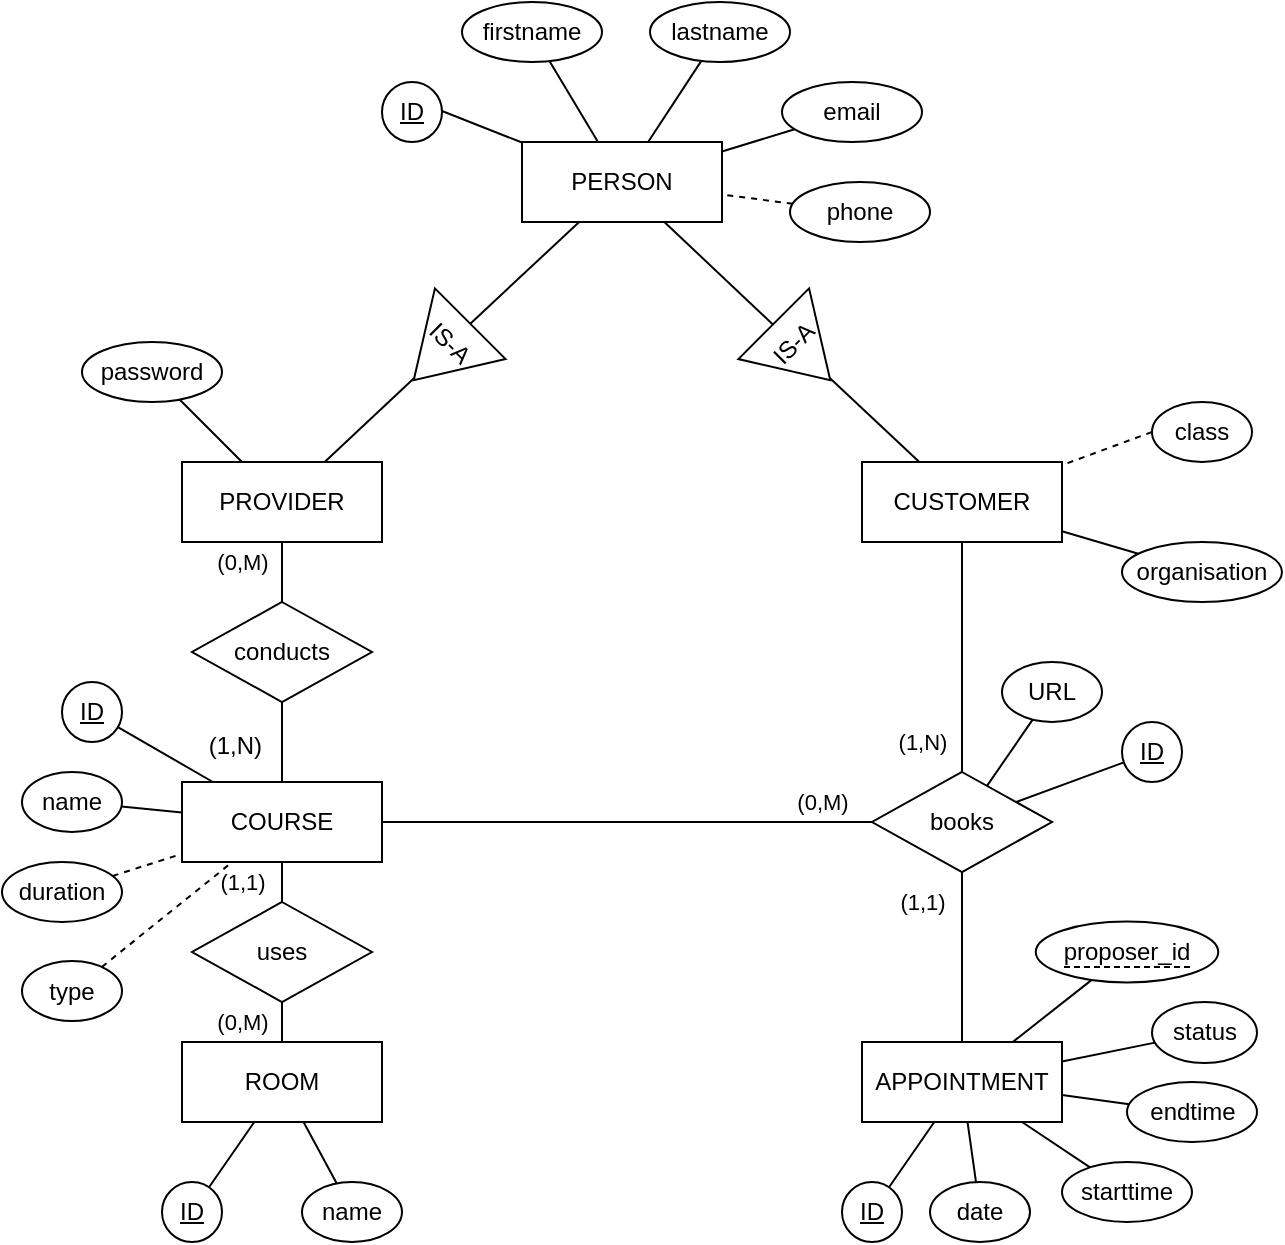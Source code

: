 <mxfile version="14.5.10" type="device"><diagram id="R2lEEEUBdFMjLlhIrx00" name="Page-1"><mxGraphModel dx="981" dy="531" grid="1" gridSize="10" guides="1" tooltips="1" connect="1" arrows="1" fold="1" page="1" pageScale="1" pageWidth="827" pageHeight="1169" math="0" shadow="0" extFonts="Permanent Marker^https://fonts.googleapis.com/css?family=Permanent+Marker"><root><mxCell id="0"/><mxCell id="1" parent="0"/><mxCell id="c_YE4afDUa2OQic-YT3w-17" style="rounded=0;orthogonalLoop=1;jettySize=auto;html=1;entryX=0;entryY=0.5;entryDx=0;entryDy=0;endArrow=none;endFill=0;" parent="1" source="c_YE4afDUa2OQic-YT3w-5" target="c_YE4afDUa2OQic-YT3w-12" edge="1"><mxGeometry relative="1" as="geometry"/></mxCell><mxCell id="c_YE4afDUa2OQic-YT3w-18" style="edgeStyle=none;rounded=0;orthogonalLoop=1;jettySize=auto;html=1;endArrow=none;endFill=0;" parent="1" source="c_YE4afDUa2OQic-YT3w-5" target="c_YE4afDUa2OQic-YT3w-13" edge="1"><mxGeometry relative="1" as="geometry"/></mxCell><mxCell id="c_YE4afDUa2OQic-YT3w-44" style="edgeStyle=none;rounded=0;orthogonalLoop=1;jettySize=auto;html=1;entryX=0;entryY=0;entryDx=0;entryDy=0;endArrow=none;endFill=0;" parent="1" source="c_YE4afDUa2OQic-YT3w-5" target="c_YE4afDUa2OQic-YT3w-37" edge="1"><mxGeometry relative="1" as="geometry"/></mxCell><mxCell id="c_YE4afDUa2OQic-YT3w-5" value="PERSON" style="whiteSpace=wrap;html=1;align=center;" parent="1" vertex="1"><mxGeometry x="350" y="160" width="100" height="40" as="geometry"/></mxCell><mxCell id="c_YE4afDUa2OQic-YT3w-6" value="PROVIDER" style="whiteSpace=wrap;html=1;align=center;" parent="1" vertex="1"><mxGeometry x="180" y="320" width="100" height="40" as="geometry"/></mxCell><mxCell id="c_YE4afDUa2OQic-YT3w-7" value="CUSTOMER" style="whiteSpace=wrap;html=1;align=center;" parent="1" vertex="1"><mxGeometry x="520" y="320" width="100" height="40" as="geometry"/></mxCell><mxCell id="c_YE4afDUa2OQic-YT3w-8" value="COURSE" style="whiteSpace=wrap;html=1;align=center;" parent="1" vertex="1"><mxGeometry x="180" y="480" width="100" height="40" as="geometry"/></mxCell><mxCell id="c_YE4afDUa2OQic-YT3w-9" value="APPOINTMENT" style="whiteSpace=wrap;html=1;align=center;" parent="1" vertex="1"><mxGeometry x="520" y="610" width="100" height="40" as="geometry"/></mxCell><mxCell id="c_YE4afDUa2OQic-YT3w-10" value="ROOM" style="whiteSpace=wrap;html=1;align=center;" parent="1" vertex="1"><mxGeometry x="180" y="610" width="100" height="40" as="geometry"/></mxCell><mxCell id="c_YE4afDUa2OQic-YT3w-20" style="edgeStyle=none;rounded=0;orthogonalLoop=1;jettySize=auto;html=1;endArrow=none;endFill=0;" parent="1" source="c_YE4afDUa2OQic-YT3w-12" target="c_YE4afDUa2OQic-YT3w-6" edge="1"><mxGeometry relative="1" as="geometry"/></mxCell><mxCell id="c_YE4afDUa2OQic-YT3w-12" value="IS-A" style="triangle;whiteSpace=wrap;html=1;rotation=135;horizontal=0;verticalAlign=top;" parent="1" vertex="1"><mxGeometry x="290" y="240" width="40" height="50" as="geometry"/></mxCell><mxCell id="c_YE4afDUa2OQic-YT3w-21" style="edgeStyle=none;rounded=0;orthogonalLoop=1;jettySize=auto;html=1;endArrow=none;endFill=0;" parent="1" source="c_YE4afDUa2OQic-YT3w-13" target="c_YE4afDUa2OQic-YT3w-7" edge="1"><mxGeometry relative="1" as="geometry"/></mxCell><mxCell id="c_YE4afDUa2OQic-YT3w-13" value="IS-A" style="triangle;whiteSpace=wrap;html=1;rotation=45;horizontal=0;verticalAlign=top;" parent="1" vertex="1"><mxGeometry x="470" y="240" width="40" height="50" as="geometry"/></mxCell><mxCell id="c_YE4afDUa2OQic-YT3w-28" value="(0,M)" style="edgeStyle=none;rounded=0;orthogonalLoop=1;jettySize=auto;html=1;exitX=0.5;exitY=0;exitDx=0;exitDy=0;entryX=0.5;entryY=1;entryDx=0;entryDy=0;endArrow=none;endFill=0;" parent="1" source="c_YE4afDUa2OQic-YT3w-23" target="c_YE4afDUa2OQic-YT3w-6" edge="1"><mxGeometry x="0.333" y="20" relative="1" as="geometry"><mxPoint as="offset"/></mxGeometry></mxCell><mxCell id="c_YE4afDUa2OQic-YT3w-23" value="conducts" style="shape=rhombus;perimeter=rhombusPerimeter;whiteSpace=wrap;html=1;align=center;" parent="1" vertex="1"><mxGeometry x="185" y="390" width="90" height="50" as="geometry"/></mxCell><mxCell id="c_YE4afDUa2OQic-YT3w-24" value="" style="endArrow=none;html=1;rounded=0;entryX=0.5;entryY=0;entryDx=0;entryDy=0;exitX=0.5;exitY=1;exitDx=0;exitDy=0;" parent="1" source="c_YE4afDUa2OQic-YT3w-23" target="c_YE4afDUa2OQic-YT3w-8" edge="1"><mxGeometry relative="1" as="geometry"><mxPoint x="340" y="390" as="sourcePoint"/><mxPoint x="500" y="390" as="targetPoint"/></mxGeometry></mxCell><mxCell id="c_YE4afDUa2OQic-YT3w-25" value="" style="resizable=0;html=1;align=left;verticalAlign=bottom;" parent="c_YE4afDUa2OQic-YT3w-24" connectable="0" vertex="1"><mxGeometry x="-1" relative="1" as="geometry"><mxPoint y="20" as="offset"/></mxGeometry></mxCell><mxCell id="c_YE4afDUa2OQic-YT3w-26" value="(1,N)" style="resizable=0;html=1;align=right;verticalAlign=bottom;" parent="c_YE4afDUa2OQic-YT3w-24" connectable="0" vertex="1"><mxGeometry x="1" relative="1" as="geometry"><mxPoint x="-10" y="-10" as="offset"/></mxGeometry></mxCell><mxCell id="c_YE4afDUa2OQic-YT3w-31" value="(1,1)" style="edgeStyle=none;rounded=0;orthogonalLoop=1;jettySize=auto;html=1;exitX=0.5;exitY=0;exitDx=0;exitDy=0;endArrow=none;endFill=0;" parent="1" source="c_YE4afDUa2OQic-YT3w-29" target="c_YE4afDUa2OQic-YT3w-8" edge="1"><mxGeometry y="20" relative="1" as="geometry"><mxPoint as="offset"/></mxGeometry></mxCell><mxCell id="c_YE4afDUa2OQic-YT3w-32" value="(0,M)" style="edgeStyle=none;rounded=0;orthogonalLoop=1;jettySize=auto;html=1;exitX=0.5;exitY=1;exitDx=0;exitDy=0;endArrow=none;endFill=0;" parent="1" source="c_YE4afDUa2OQic-YT3w-29" target="c_YE4afDUa2OQic-YT3w-10" edge="1"><mxGeometry y="-20" relative="1" as="geometry"><mxPoint as="offset"/></mxGeometry></mxCell><mxCell id="c_YE4afDUa2OQic-YT3w-29" value="uses" style="shape=rhombus;perimeter=rhombusPerimeter;whiteSpace=wrap;html=1;align=center;" parent="1" vertex="1"><mxGeometry x="185" y="540" width="90" height="50" as="geometry"/></mxCell><mxCell id="c_YE4afDUa2OQic-YT3w-34" value="(1,N)" style="edgeStyle=none;rounded=0;orthogonalLoop=1;jettySize=auto;html=1;exitX=0.5;exitY=0;exitDx=0;exitDy=0;endArrow=none;endFill=0;" parent="1" source="c_YE4afDUa2OQic-YT3w-33" target="c_YE4afDUa2OQic-YT3w-7" edge="1"><mxGeometry x="-0.739" y="20" relative="1" as="geometry"><mxPoint as="offset"/></mxGeometry></mxCell><mxCell id="c_YE4afDUa2OQic-YT3w-35" value="(0,M)" style="edgeStyle=none;rounded=0;orthogonalLoop=1;jettySize=auto;html=1;exitX=0;exitY=0.5;exitDx=0;exitDy=0;endArrow=none;endFill=0;" parent="1" source="c_YE4afDUa2OQic-YT3w-33" target="c_YE4afDUa2OQic-YT3w-8" edge="1"><mxGeometry x="-0.796" y="-10" relative="1" as="geometry"><mxPoint as="offset"/></mxGeometry></mxCell><mxCell id="c_YE4afDUa2OQic-YT3w-36" value="(1,1)" style="edgeStyle=none;rounded=0;orthogonalLoop=1;jettySize=auto;html=1;endArrow=none;endFill=0;" parent="1" source="c_YE4afDUa2OQic-YT3w-33" target="c_YE4afDUa2OQic-YT3w-9" edge="1"><mxGeometry x="-0.647" y="-20" relative="1" as="geometry"><mxPoint as="offset"/></mxGeometry></mxCell><mxCell id="c_YE4afDUa2OQic-YT3w-33" value="books" style="shape=rhombus;perimeter=rhombusPerimeter;whiteSpace=wrap;html=1;align=center;" parent="1" vertex="1"><mxGeometry x="525" y="475" width="90" height="50" as="geometry"/></mxCell><mxCell id="c_YE4afDUa2OQic-YT3w-37" value="&lt;u&gt;ID&lt;/u&gt;" style="ellipse;whiteSpace=wrap;html=1;align=center;" parent="1" vertex="1"><mxGeometry x="280" y="130" width="30" height="30" as="geometry"/></mxCell><mxCell id="c_YE4afDUa2OQic-YT3w-43" style="edgeStyle=none;rounded=0;orthogonalLoop=1;jettySize=auto;html=1;endArrow=none;endFill=0;" parent="1" source="c_YE4afDUa2OQic-YT3w-38" target="c_YE4afDUa2OQic-YT3w-9" edge="1"><mxGeometry relative="1" as="geometry"/></mxCell><mxCell id="c_YE4afDUa2OQic-YT3w-38" value="&lt;u&gt;ID&lt;/u&gt;" style="ellipse;whiteSpace=wrap;html=1;align=center;" parent="1" vertex="1"><mxGeometry x="510" y="680" width="30" height="30" as="geometry"/></mxCell><mxCell id="c_YE4afDUa2OQic-YT3w-42" style="edgeStyle=none;rounded=0;orthogonalLoop=1;jettySize=auto;html=1;endArrow=none;endFill=0;" parent="1" source="c_YE4afDUa2OQic-YT3w-39" target="c_YE4afDUa2OQic-YT3w-10" edge="1"><mxGeometry relative="1" as="geometry"/></mxCell><mxCell id="c_YE4afDUa2OQic-YT3w-39" value="&lt;u&gt;ID&lt;/u&gt;" style="ellipse;whiteSpace=wrap;html=1;align=center;" parent="1" vertex="1"><mxGeometry x="170" y="680" width="30" height="30" as="geometry"/></mxCell><mxCell id="c_YE4afDUa2OQic-YT3w-41" style="edgeStyle=none;rounded=0;orthogonalLoop=1;jettySize=auto;html=1;endArrow=none;endFill=0;" parent="1" source="c_YE4afDUa2OQic-YT3w-40" target="c_YE4afDUa2OQic-YT3w-8" edge="1"><mxGeometry relative="1" as="geometry"/></mxCell><mxCell id="c_YE4afDUa2OQic-YT3w-40" value="&lt;u&gt;ID&lt;/u&gt;" style="ellipse;whiteSpace=wrap;html=1;align=center;" parent="1" vertex="1"><mxGeometry x="120" y="430" width="30" height="30" as="geometry"/></mxCell><mxCell id="c_YE4afDUa2OQic-YT3w-49" style="edgeStyle=none;rounded=0;orthogonalLoop=1;jettySize=auto;html=1;endArrow=none;endFill=0;" parent="1" source="c_YE4afDUa2OQic-YT3w-45" target="c_YE4afDUa2OQic-YT3w-5" edge="1"><mxGeometry relative="1" as="geometry"/></mxCell><mxCell id="c_YE4afDUa2OQic-YT3w-45" value="firstname" style="ellipse;whiteSpace=wrap;html=1;align=center;" parent="1" vertex="1"><mxGeometry x="320" y="90" width="70" height="30" as="geometry"/></mxCell><mxCell id="c_YE4afDUa2OQic-YT3w-50" style="edgeStyle=none;rounded=0;orthogonalLoop=1;jettySize=auto;html=1;endArrow=none;endFill=0;" parent="1" source="c_YE4afDUa2OQic-YT3w-46" target="c_YE4afDUa2OQic-YT3w-5" edge="1"><mxGeometry relative="1" as="geometry"/></mxCell><mxCell id="c_YE4afDUa2OQic-YT3w-46" value="lastname" style="ellipse;whiteSpace=wrap;html=1;align=center;" parent="1" vertex="1"><mxGeometry x="414" y="90" width="70" height="30" as="geometry"/></mxCell><mxCell id="c_YE4afDUa2OQic-YT3w-51" style="edgeStyle=none;rounded=0;orthogonalLoop=1;jettySize=auto;html=1;endArrow=none;endFill=0;" parent="1" source="c_YE4afDUa2OQic-YT3w-47" target="c_YE4afDUa2OQic-YT3w-5" edge="1"><mxGeometry relative="1" as="geometry"/></mxCell><mxCell id="c_YE4afDUa2OQic-YT3w-47" value="email" style="ellipse;whiteSpace=wrap;html=1;align=center;" parent="1" vertex="1"><mxGeometry x="480" y="130" width="70" height="30" as="geometry"/></mxCell><mxCell id="c_YE4afDUa2OQic-YT3w-53" style="edgeStyle=none;rounded=0;orthogonalLoop=1;jettySize=auto;html=1;endArrow=none;endFill=0;dashed=1;" parent="1" source="c_YE4afDUa2OQic-YT3w-52" target="c_YE4afDUa2OQic-YT3w-5" edge="1"><mxGeometry relative="1" as="geometry"/></mxCell><mxCell id="c_YE4afDUa2OQic-YT3w-52" value="phone" style="ellipse;whiteSpace=wrap;html=1;align=center;" parent="1" vertex="1"><mxGeometry x="484" y="180" width="70" height="30" as="geometry"/></mxCell><mxCell id="c_YE4afDUa2OQic-YT3w-55" style="edgeStyle=none;rounded=0;orthogonalLoop=1;jettySize=auto;html=1;endArrow=none;endFill=0;" parent="1" source="c_YE4afDUa2OQic-YT3w-54" target="c_YE4afDUa2OQic-YT3w-7" edge="1"><mxGeometry relative="1" as="geometry"/></mxCell><mxCell id="c_YE4afDUa2OQic-YT3w-54" value="organisation" style="ellipse;whiteSpace=wrap;html=1;align=center;" parent="1" vertex="1"><mxGeometry x="650" y="360" width="80" height="30" as="geometry"/></mxCell><mxCell id="c_YE4afDUa2OQic-YT3w-57" style="edgeStyle=none;rounded=0;orthogonalLoop=1;jettySize=auto;html=1;exitX=0;exitY=0.5;exitDx=0;exitDy=0;endArrow=none;endFill=0;dashed=1;" parent="1" source="c_YE4afDUa2OQic-YT3w-56" target="c_YE4afDUa2OQic-YT3w-7" edge="1"><mxGeometry relative="1" as="geometry"/></mxCell><mxCell id="c_YE4afDUa2OQic-YT3w-56" value="class" style="ellipse;whiteSpace=wrap;html=1;align=center;" parent="1" vertex="1"><mxGeometry x="665" y="290" width="50" height="30" as="geometry"/></mxCell><mxCell id="c_YE4afDUa2OQic-YT3w-59" style="edgeStyle=none;rounded=0;orthogonalLoop=1;jettySize=auto;html=1;endArrow=none;endFill=0;" parent="1" source="c_YE4afDUa2OQic-YT3w-58" target="c_YE4afDUa2OQic-YT3w-33" edge="1"><mxGeometry relative="1" as="geometry"/></mxCell><mxCell id="c_YE4afDUa2OQic-YT3w-58" value="URL" style="ellipse;whiteSpace=wrap;html=1;align=center;" parent="1" vertex="1"><mxGeometry x="590" y="420" width="50" height="30" as="geometry"/></mxCell><mxCell id="c_YE4afDUa2OQic-YT3w-61" style="edgeStyle=none;rounded=0;orthogonalLoop=1;jettySize=auto;html=1;endArrow=none;endFill=0;" parent="1" source="c_YE4afDUa2OQic-YT3w-60" target="c_YE4afDUa2OQic-YT3w-33" edge="1"><mxGeometry relative="1" as="geometry"/></mxCell><mxCell id="c_YE4afDUa2OQic-YT3w-60" value="&lt;u&gt;ID&lt;/u&gt;" style="ellipse;whiteSpace=wrap;html=1;align=center;" parent="1" vertex="1"><mxGeometry x="650" y="450" width="30" height="30" as="geometry"/></mxCell><mxCell id="c_YE4afDUa2OQic-YT3w-63" style="edgeStyle=none;rounded=0;orthogonalLoop=1;jettySize=auto;html=1;endArrow=none;endFill=0;" parent="1" source="c_YE4afDUa2OQic-YT3w-62" target="c_YE4afDUa2OQic-YT3w-6" edge="1"><mxGeometry relative="1" as="geometry"/></mxCell><mxCell id="c_YE4afDUa2OQic-YT3w-62" value="password" style="ellipse;whiteSpace=wrap;html=1;align=center;" parent="1" vertex="1"><mxGeometry x="130" y="260" width="70" height="30" as="geometry"/></mxCell><mxCell id="c_YE4afDUa2OQic-YT3w-65" style="edgeStyle=none;rounded=0;orthogonalLoop=1;jettySize=auto;html=1;endArrow=none;endFill=0;" parent="1" source="c_YE4afDUa2OQic-YT3w-64" target="c_YE4afDUa2OQic-YT3w-8" edge="1"><mxGeometry relative="1" as="geometry"/></mxCell><mxCell id="c_YE4afDUa2OQic-YT3w-64" value="name" style="ellipse;whiteSpace=wrap;html=1;align=center;" parent="1" vertex="1"><mxGeometry x="100" y="475" width="50" height="30" as="geometry"/></mxCell><mxCell id="c_YE4afDUa2OQic-YT3w-68" style="edgeStyle=none;rounded=0;orthogonalLoop=1;jettySize=auto;html=1;endArrow=none;endFill=0;dashed=1;" parent="1" source="c_YE4afDUa2OQic-YT3w-67" target="c_YE4afDUa2OQic-YT3w-8" edge="1"><mxGeometry relative="1" as="geometry"/></mxCell><mxCell id="c_YE4afDUa2OQic-YT3w-67" value="duration" style="ellipse;whiteSpace=wrap;html=1;align=center;" parent="1" vertex="1"><mxGeometry x="90" y="520" width="60" height="30" as="geometry"/></mxCell><mxCell id="c_YE4afDUa2OQic-YT3w-70" style="edgeStyle=none;rounded=0;orthogonalLoop=1;jettySize=auto;html=1;endArrow=none;endFill=0;dashed=1;" parent="1" source="c_YE4afDUa2OQic-YT3w-69" target="c_YE4afDUa2OQic-YT3w-8" edge="1"><mxGeometry relative="1" as="geometry"/></mxCell><mxCell id="c_YE4afDUa2OQic-YT3w-69" value="type" style="ellipse;whiteSpace=wrap;html=1;align=center;" parent="1" vertex="1"><mxGeometry x="100" y="569.5" width="50" height="30" as="geometry"/></mxCell><mxCell id="c_YE4afDUa2OQic-YT3w-72" style="edgeStyle=none;rounded=0;orthogonalLoop=1;jettySize=auto;html=1;endArrow=none;endFill=0;" parent="1" source="c_YE4afDUa2OQic-YT3w-71" target="c_YE4afDUa2OQic-YT3w-10" edge="1"><mxGeometry relative="1" as="geometry"/></mxCell><mxCell id="c_YE4afDUa2OQic-YT3w-71" value="name" style="ellipse;whiteSpace=wrap;html=1;align=center;" parent="1" vertex="1"><mxGeometry x="240" y="680" width="50" height="30" as="geometry"/></mxCell><mxCell id="c_YE4afDUa2OQic-YT3w-74" style="edgeStyle=none;rounded=0;orthogonalLoop=1;jettySize=auto;html=1;endArrow=none;endFill=0;" parent="1" source="c_YE4afDUa2OQic-YT3w-73" target="c_YE4afDUa2OQic-YT3w-9" edge="1"><mxGeometry relative="1" as="geometry"/></mxCell><mxCell id="c_YE4afDUa2OQic-YT3w-73" value="date" style="ellipse;whiteSpace=wrap;html=1;align=center;" parent="1" vertex="1"><mxGeometry x="554" y="680" width="50" height="30" as="geometry"/></mxCell><mxCell id="c_YE4afDUa2OQic-YT3w-76" style="edgeStyle=none;rounded=0;orthogonalLoop=1;jettySize=auto;html=1;endArrow=none;endFill=0;" parent="1" source="c_YE4afDUa2OQic-YT3w-75" target="c_YE4afDUa2OQic-YT3w-9" edge="1"><mxGeometry relative="1" as="geometry"/></mxCell><mxCell id="c_YE4afDUa2OQic-YT3w-75" value="starttime" style="ellipse;whiteSpace=wrap;html=1;align=center;" parent="1" vertex="1"><mxGeometry x="620" y="670" width="65" height="30" as="geometry"/></mxCell><mxCell id="c_YE4afDUa2OQic-YT3w-78" style="edgeStyle=none;rounded=0;orthogonalLoop=1;jettySize=auto;html=1;endArrow=none;endFill=0;" parent="1" source="c_YE4afDUa2OQic-YT3w-77" target="c_YE4afDUa2OQic-YT3w-9" edge="1"><mxGeometry relative="1" as="geometry"/></mxCell><mxCell id="c_YE4afDUa2OQic-YT3w-77" value="endtime" style="ellipse;whiteSpace=wrap;html=1;align=center;" parent="1" vertex="1"><mxGeometry x="652.5" y="630" width="65" height="30" as="geometry"/></mxCell><mxCell id="c_YE4afDUa2OQic-YT3w-81" style="edgeStyle=none;rounded=0;orthogonalLoop=1;jettySize=auto;html=1;endArrow=none;endFill=0;" parent="1" source="c_YE4afDUa2OQic-YT3w-79" target="c_YE4afDUa2OQic-YT3w-9" edge="1"><mxGeometry relative="1" as="geometry"/></mxCell><mxCell id="c_YE4afDUa2OQic-YT3w-79" value="status" style="ellipse;whiteSpace=wrap;html=1;align=center;" parent="1" vertex="1"><mxGeometry x="665" y="590" width="52.5" height="30.5" as="geometry"/></mxCell><mxCell id="c_YE4afDUa2OQic-YT3w-83" style="edgeStyle=none;rounded=0;orthogonalLoop=1;jettySize=auto;html=1;endArrow=none;endFill=0;" parent="1" source="c_YE4afDUa2OQic-YT3w-82" target="c_YE4afDUa2OQic-YT3w-9" edge="1"><mxGeometry relative="1" as="geometry"/></mxCell><mxCell id="c_YE4afDUa2OQic-YT3w-82" value="&lt;div style=&quot;border-bottom: 1px dashed black&quot;&gt;proposer_id&lt;/div&gt;" style="ellipse;whiteSpace=wrap;html=1;align=center;" parent="1" vertex="1"><mxGeometry x="606.88" y="549.75" width="91.25" height="30.5" as="geometry"/></mxCell></root></mxGraphModel></diagram></mxfile>